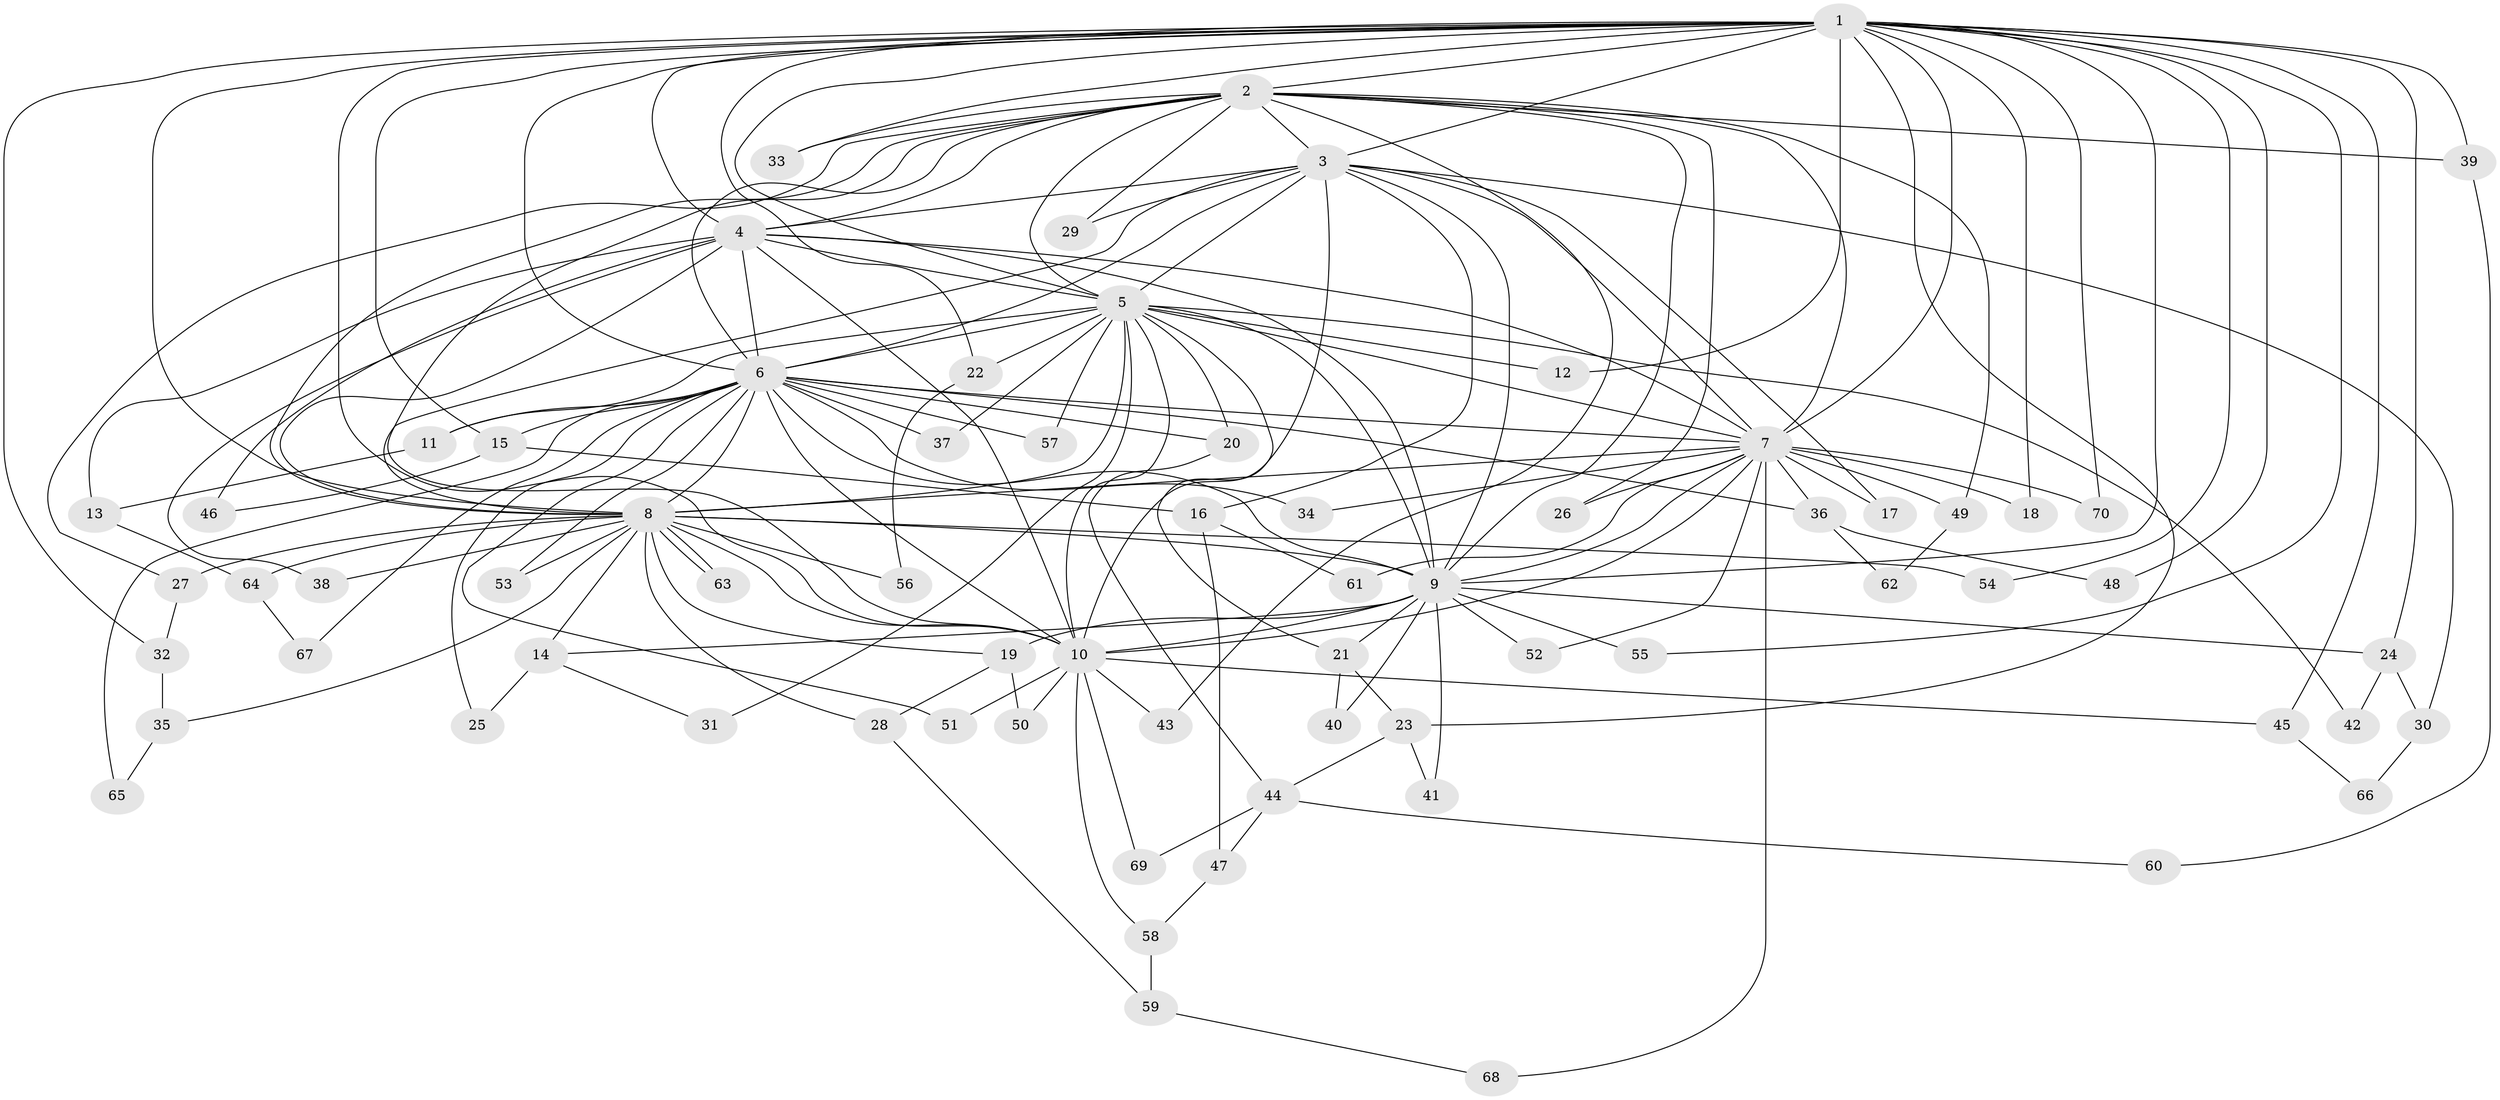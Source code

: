 // coarse degree distribution, {24: 0.0196078431372549, 10: 0.0196078431372549, 22: 0.0196078431372549, 15: 0.058823529411764705, 19: 0.0196078431372549, 14: 0.0196078431372549, 3: 0.1568627450980392, 2: 0.47058823529411764, 4: 0.1568627450980392, 1: 0.0392156862745098, 6: 0.0196078431372549}
// Generated by graph-tools (version 1.1) at 2025/23/03/03/25 07:23:45]
// undirected, 70 vertices, 165 edges
graph export_dot {
graph [start="1"]
  node [color=gray90,style=filled];
  1;
  2;
  3;
  4;
  5;
  6;
  7;
  8;
  9;
  10;
  11;
  12;
  13;
  14;
  15;
  16;
  17;
  18;
  19;
  20;
  21;
  22;
  23;
  24;
  25;
  26;
  27;
  28;
  29;
  30;
  31;
  32;
  33;
  34;
  35;
  36;
  37;
  38;
  39;
  40;
  41;
  42;
  43;
  44;
  45;
  46;
  47;
  48;
  49;
  50;
  51;
  52;
  53;
  54;
  55;
  56;
  57;
  58;
  59;
  60;
  61;
  62;
  63;
  64;
  65;
  66;
  67;
  68;
  69;
  70;
  1 -- 2;
  1 -- 3;
  1 -- 4;
  1 -- 5;
  1 -- 6;
  1 -- 7;
  1 -- 8;
  1 -- 9;
  1 -- 10;
  1 -- 12;
  1 -- 15;
  1 -- 18;
  1 -- 22;
  1 -- 23;
  1 -- 24;
  1 -- 32;
  1 -- 33;
  1 -- 39;
  1 -- 45;
  1 -- 48;
  1 -- 54;
  1 -- 55;
  1 -- 70;
  2 -- 3;
  2 -- 4;
  2 -- 5;
  2 -- 6;
  2 -- 7;
  2 -- 8;
  2 -- 9;
  2 -- 10;
  2 -- 26;
  2 -- 27;
  2 -- 29;
  2 -- 33;
  2 -- 39;
  2 -- 43;
  2 -- 49;
  3 -- 4;
  3 -- 5;
  3 -- 6;
  3 -- 7;
  3 -- 8;
  3 -- 9;
  3 -- 10;
  3 -- 16;
  3 -- 17;
  3 -- 29;
  3 -- 30;
  4 -- 5;
  4 -- 6;
  4 -- 7;
  4 -- 8;
  4 -- 9;
  4 -- 10;
  4 -- 13;
  4 -- 38;
  4 -- 46;
  5 -- 6;
  5 -- 7;
  5 -- 8;
  5 -- 9;
  5 -- 10;
  5 -- 11;
  5 -- 12;
  5 -- 20;
  5 -- 21;
  5 -- 22;
  5 -- 31;
  5 -- 37;
  5 -- 42;
  5 -- 57;
  6 -- 7;
  6 -- 8;
  6 -- 9;
  6 -- 10;
  6 -- 11;
  6 -- 15;
  6 -- 20;
  6 -- 25;
  6 -- 34;
  6 -- 36;
  6 -- 37;
  6 -- 51;
  6 -- 53;
  6 -- 57;
  6 -- 65;
  6 -- 67;
  7 -- 8;
  7 -- 9;
  7 -- 10;
  7 -- 17;
  7 -- 18;
  7 -- 26;
  7 -- 34;
  7 -- 36;
  7 -- 49;
  7 -- 52;
  7 -- 61;
  7 -- 68;
  7 -- 70;
  8 -- 9;
  8 -- 10;
  8 -- 14;
  8 -- 19;
  8 -- 27;
  8 -- 28;
  8 -- 35;
  8 -- 38;
  8 -- 53;
  8 -- 54;
  8 -- 56;
  8 -- 63;
  8 -- 63;
  8 -- 64;
  9 -- 10;
  9 -- 14;
  9 -- 19;
  9 -- 21;
  9 -- 24;
  9 -- 40;
  9 -- 41;
  9 -- 52;
  9 -- 55;
  10 -- 43;
  10 -- 45;
  10 -- 50;
  10 -- 51;
  10 -- 58;
  10 -- 69;
  11 -- 13;
  13 -- 64;
  14 -- 25;
  14 -- 31;
  15 -- 16;
  15 -- 46;
  16 -- 47;
  16 -- 61;
  19 -- 28;
  19 -- 50;
  20 -- 44;
  21 -- 23;
  21 -- 40;
  22 -- 56;
  23 -- 41;
  23 -- 44;
  24 -- 30;
  24 -- 42;
  27 -- 32;
  28 -- 59;
  30 -- 66;
  32 -- 35;
  35 -- 65;
  36 -- 48;
  36 -- 62;
  39 -- 60;
  44 -- 47;
  44 -- 60;
  44 -- 69;
  45 -- 66;
  47 -- 58;
  49 -- 62;
  58 -- 59;
  59 -- 68;
  64 -- 67;
}
